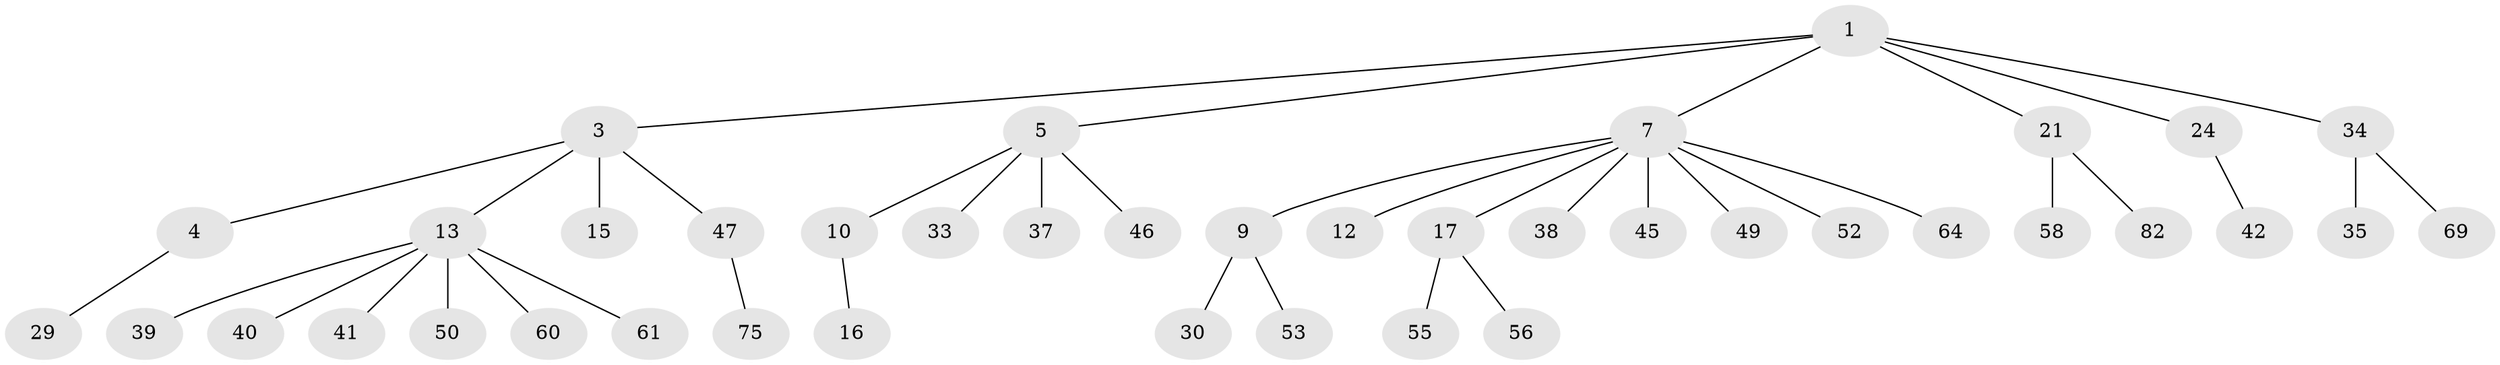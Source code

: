 // original degree distribution, {6: 0.012195121951219513, 2: 0.2804878048780488, 5: 0.024390243902439025, 3: 0.0975609756097561, 4: 0.08536585365853659, 8: 0.012195121951219513, 1: 0.4878048780487805}
// Generated by graph-tools (version 1.1) at 2025/15/03/09/25 04:15:34]
// undirected, 41 vertices, 40 edges
graph export_dot {
graph [start="1"]
  node [color=gray90,style=filled];
  1 [super="+2"];
  3;
  4;
  5 [super="+6"];
  7 [super="+43+8"];
  9 [super="+23"];
  10;
  12 [super="+74"];
  13 [super="+25+72+36+28+44+14"];
  15;
  16 [super="+54+19"];
  17 [super="+51"];
  21;
  24 [super="+31"];
  29;
  30;
  33;
  34;
  35;
  37;
  38;
  39;
  40 [super="+57"];
  41 [super="+63"];
  42 [super="+62"];
  45 [super="+59"];
  46;
  47;
  49;
  50;
  52;
  53;
  55;
  56;
  58;
  60 [super="+81"];
  61;
  64;
  69;
  75;
  82;
  1 -- 3;
  1 -- 5;
  1 -- 21;
  1 -- 24;
  1 -- 34;
  1 -- 7;
  3 -- 4;
  3 -- 13;
  3 -- 15;
  3 -- 47;
  4 -- 29;
  5 -- 33;
  5 -- 10;
  5 -- 37;
  5 -- 46;
  7 -- 45;
  7 -- 52;
  7 -- 49;
  7 -- 64;
  7 -- 17;
  7 -- 38;
  7 -- 9;
  7 -- 12;
  9 -- 53;
  9 -- 30;
  10 -- 16;
  13 -- 50;
  13 -- 40;
  13 -- 60;
  13 -- 39;
  13 -- 61;
  13 -- 41;
  17 -- 55;
  17 -- 56;
  21 -- 58;
  21 -- 82;
  24 -- 42;
  34 -- 35;
  34 -- 69;
  47 -- 75;
}
